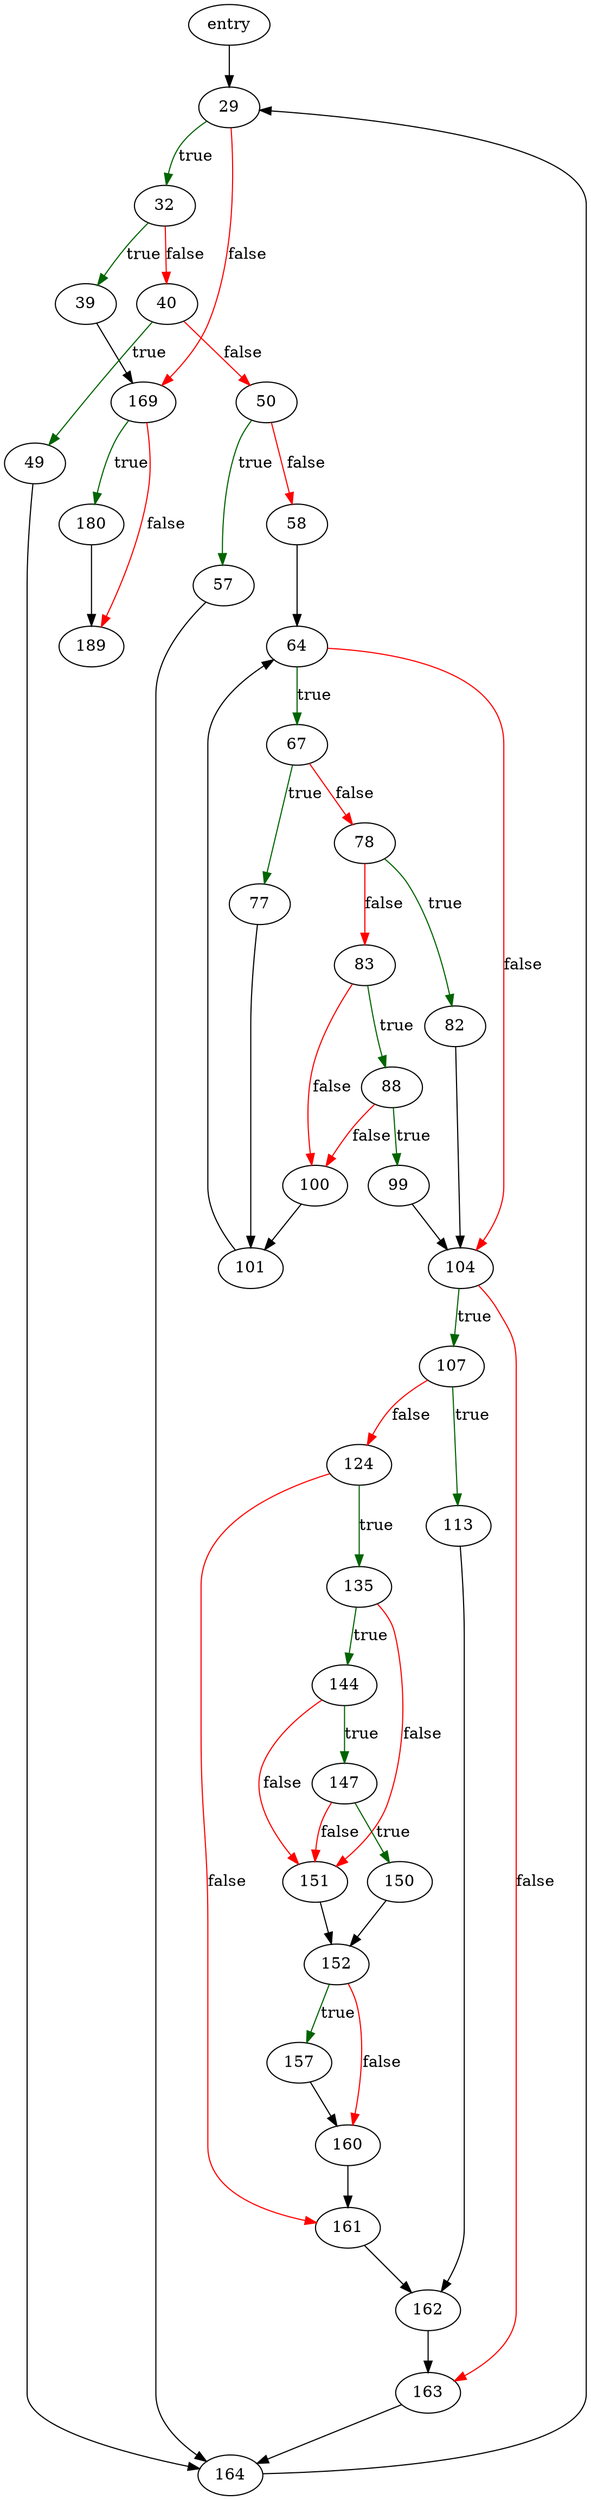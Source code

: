 digraph "whereLoopOutputAdjust" {
	// Node definitions.
	3 [label=entry];
	29;
	32;
	39;
	40;
	49;
	50;
	57;
	58;
	64;
	67;
	77;
	78;
	82;
	83;
	88;
	99;
	100;
	101;
	104;
	107;
	113;
	124;
	135;
	144;
	147;
	150;
	151;
	152;
	157;
	160;
	161;
	162;
	163;
	164;
	169;
	180;
	189;

	// Edge definitions.
	3 -> 29;
	29 -> 32 [
		color=darkgreen
		label=true
	];
	29 -> 169 [
		color=red
		label=false
	];
	32 -> 39 [
		color=darkgreen
		label=true
	];
	32 -> 40 [
		color=red
		label=false
	];
	39 -> 169;
	40 -> 49 [
		color=darkgreen
		label=true
	];
	40 -> 50 [
		color=red
		label=false
	];
	49 -> 164;
	50 -> 57 [
		color=darkgreen
		label=true
	];
	50 -> 58 [
		color=red
		label=false
	];
	57 -> 164;
	58 -> 64;
	64 -> 67 [
		color=darkgreen
		label=true
	];
	64 -> 104 [
		color=red
		label=false
	];
	67 -> 77 [
		color=darkgreen
		label=true
	];
	67 -> 78 [
		color=red
		label=false
	];
	77 -> 101;
	78 -> 82 [
		color=darkgreen
		label=true
	];
	78 -> 83 [
		color=red
		label=false
	];
	82 -> 104;
	83 -> 88 [
		color=darkgreen
		label=true
	];
	83 -> 100 [
		color=red
		label=false
	];
	88 -> 99 [
		color=darkgreen
		label=true
	];
	88 -> 100 [
		color=red
		label=false
	];
	99 -> 104;
	100 -> 101;
	101 -> 64;
	104 -> 107 [
		color=darkgreen
		label=true
	];
	104 -> 163 [
		color=red
		label=false
	];
	107 -> 113 [
		color=darkgreen
		label=true
	];
	107 -> 124 [
		color=red
		label=false
	];
	113 -> 162;
	124 -> 135 [
		color=darkgreen
		label=true
	];
	124 -> 161 [
		color=red
		label=false
	];
	135 -> 144 [
		color=darkgreen
		label=true
	];
	135 -> 151 [
		color=red
		label=false
	];
	144 -> 147 [
		color=darkgreen
		label=true
	];
	144 -> 151 [
		color=red
		label=false
	];
	147 -> 150 [
		color=darkgreen
		label=true
	];
	147 -> 151 [
		color=red
		label=false
	];
	150 -> 152;
	151 -> 152;
	152 -> 157 [
		color=darkgreen
		label=true
	];
	152 -> 160 [
		color=red
		label=false
	];
	157 -> 160;
	160 -> 161;
	161 -> 162;
	162 -> 163;
	163 -> 164;
	164 -> 29;
	169 -> 180 [
		color=darkgreen
		label=true
	];
	169 -> 189 [
		color=red
		label=false
	];
	180 -> 189;
}